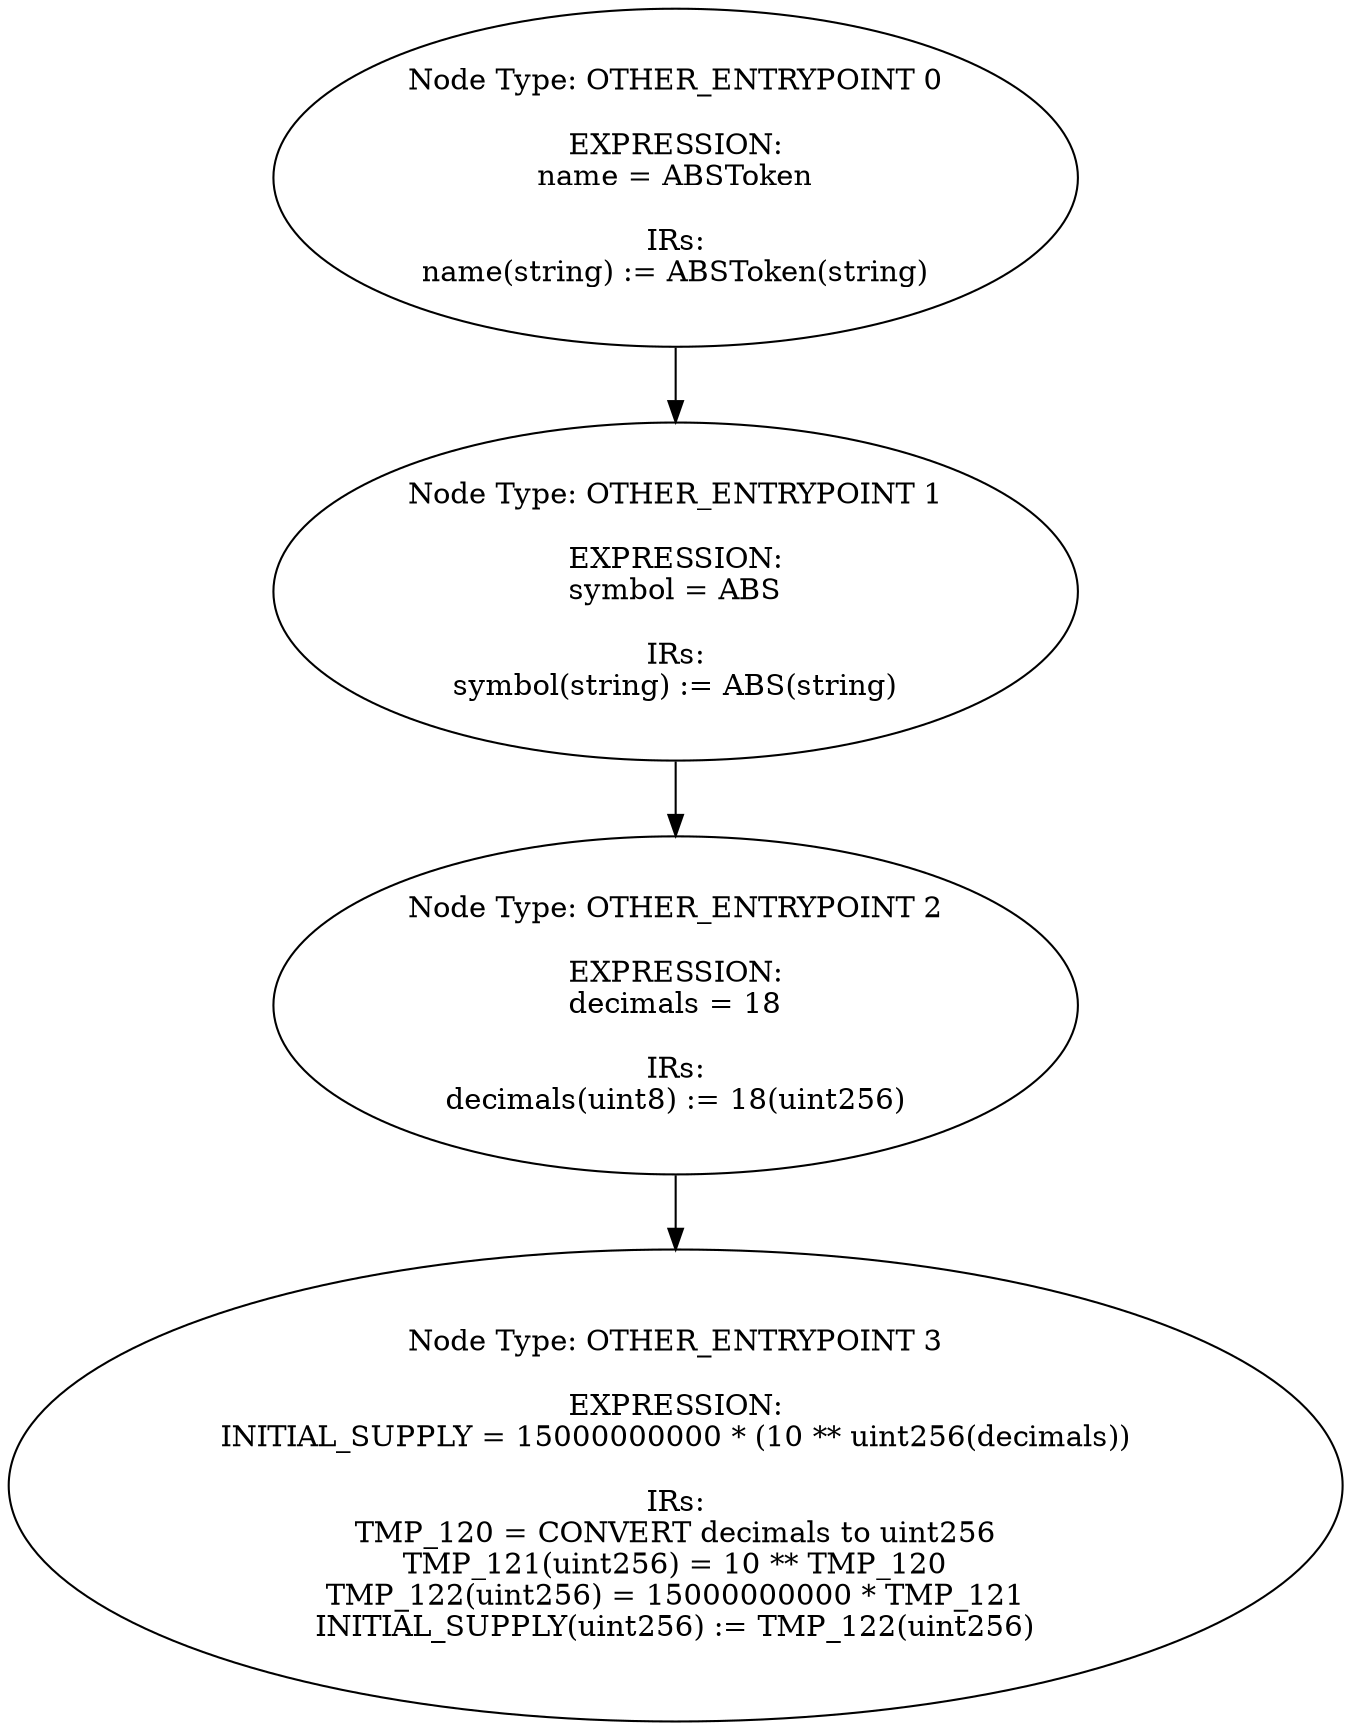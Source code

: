 digraph{
0[label="Node Type: OTHER_ENTRYPOINT 0

EXPRESSION:
name = ABSToken

IRs:
name(string) := ABSToken(string)"];
0->1;
1[label="Node Type: OTHER_ENTRYPOINT 1

EXPRESSION:
symbol = ABS

IRs:
symbol(string) := ABS(string)"];
1->2;
2[label="Node Type: OTHER_ENTRYPOINT 2

EXPRESSION:
decimals = 18

IRs:
decimals(uint8) := 18(uint256)"];
2->3;
3[label="Node Type: OTHER_ENTRYPOINT 3

EXPRESSION:
INITIAL_SUPPLY = 15000000000 * (10 ** uint256(decimals))

IRs:
TMP_120 = CONVERT decimals to uint256
TMP_121(uint256) = 10 ** TMP_120
TMP_122(uint256) = 15000000000 * TMP_121
INITIAL_SUPPLY(uint256) := TMP_122(uint256)"];
}
